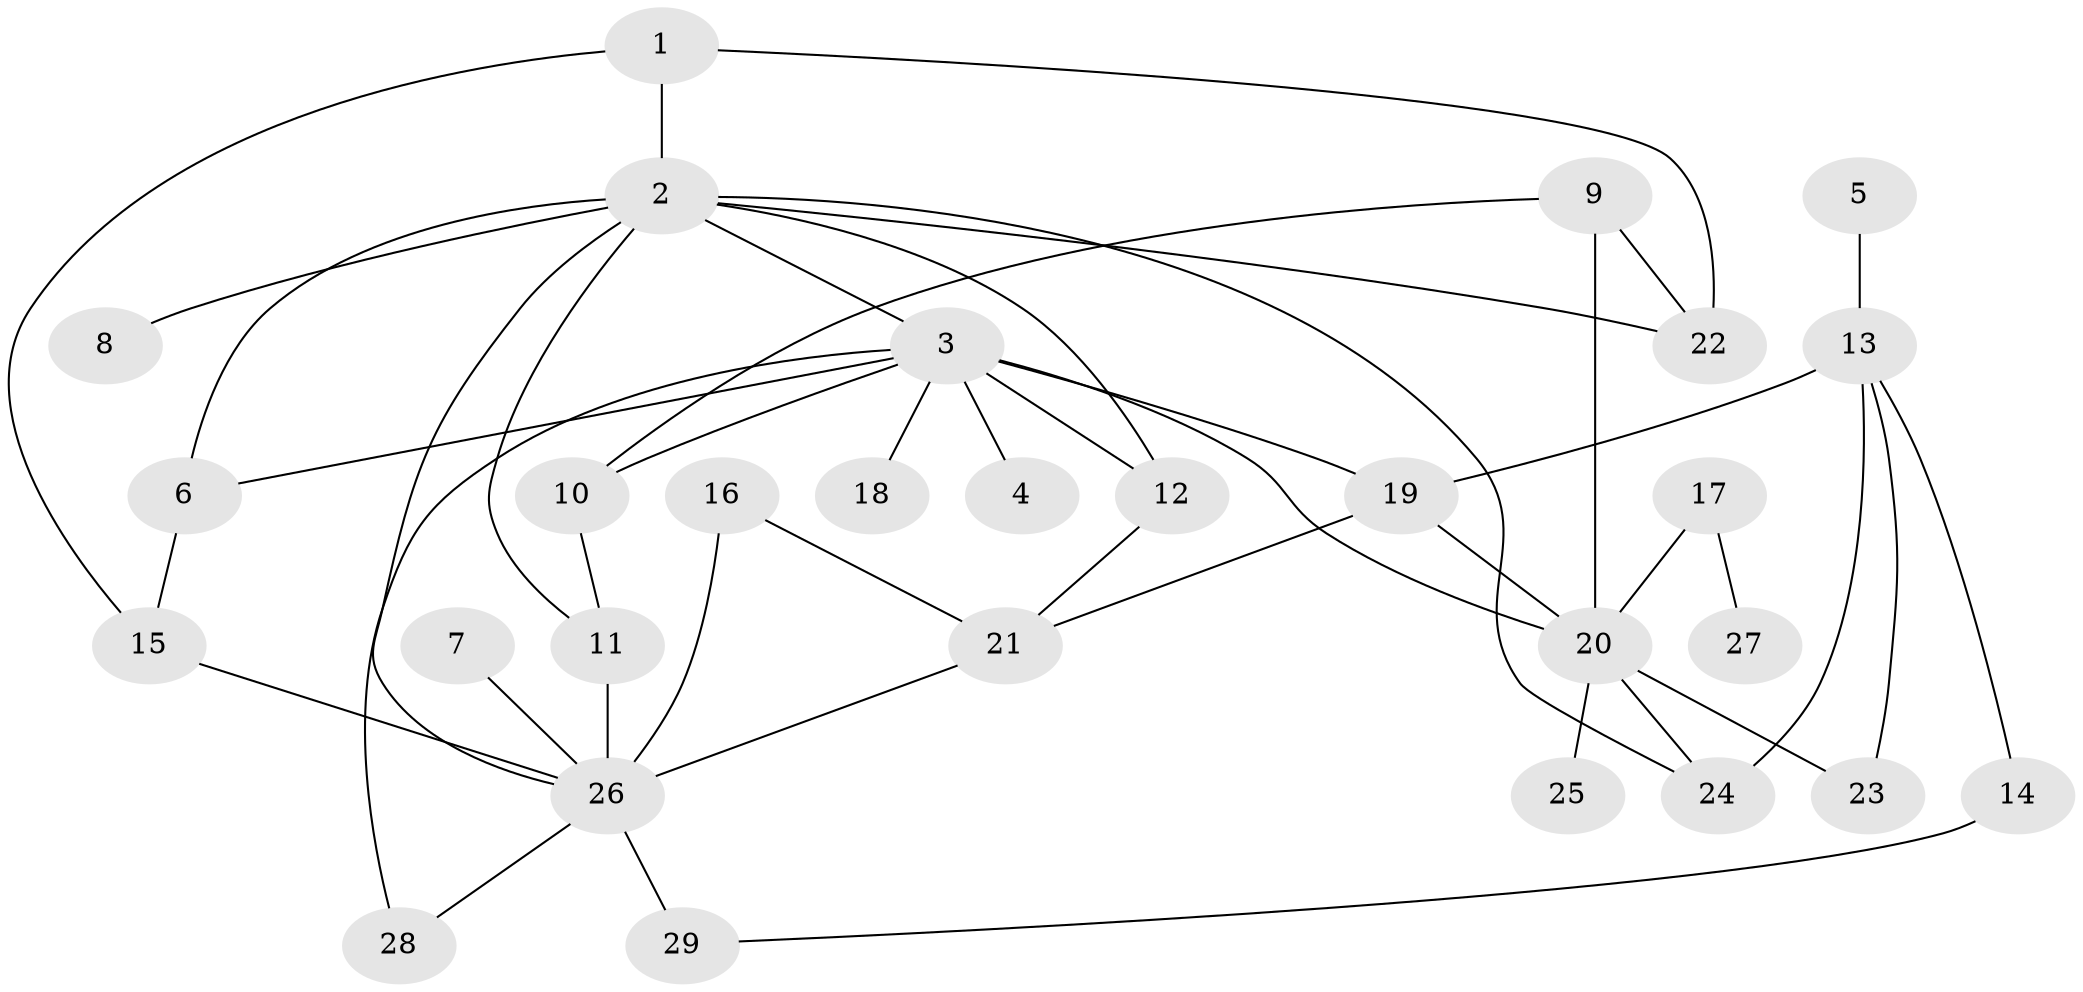 // original degree distribution, {6: 0.034482758620689655, 4: 0.1206896551724138, 9: 0.017241379310344827, 3: 0.29310344827586204, 5: 0.05172413793103448, 2: 0.3275862068965517, 1: 0.15517241379310345}
// Generated by graph-tools (version 1.1) at 2025/49/03/09/25 03:49:18]
// undirected, 29 vertices, 46 edges
graph export_dot {
graph [start="1"]
  node [color=gray90,style=filled];
  1;
  2;
  3;
  4;
  5;
  6;
  7;
  8;
  9;
  10;
  11;
  12;
  13;
  14;
  15;
  16;
  17;
  18;
  19;
  20;
  21;
  22;
  23;
  24;
  25;
  26;
  27;
  28;
  29;
  1 -- 2 [weight=1.0];
  1 -- 15 [weight=1.0];
  1 -- 22 [weight=1.0];
  2 -- 3 [weight=1.0];
  2 -- 6 [weight=1.0];
  2 -- 8 [weight=1.0];
  2 -- 11 [weight=1.0];
  2 -- 12 [weight=1.0];
  2 -- 22 [weight=1.0];
  2 -- 24 [weight=1.0];
  2 -- 26 [weight=1.0];
  3 -- 4 [weight=1.0];
  3 -- 6 [weight=1.0];
  3 -- 10 [weight=1.0];
  3 -- 12 [weight=1.0];
  3 -- 18 [weight=1.0];
  3 -- 19 [weight=1.0];
  3 -- 20 [weight=2.0];
  3 -- 28 [weight=1.0];
  5 -- 13 [weight=1.0];
  6 -- 15 [weight=1.0];
  7 -- 26 [weight=1.0];
  9 -- 10 [weight=1.0];
  9 -- 20 [weight=1.0];
  9 -- 22 [weight=1.0];
  10 -- 11 [weight=1.0];
  11 -- 26 [weight=1.0];
  12 -- 21 [weight=1.0];
  13 -- 14 [weight=1.0];
  13 -- 19 [weight=1.0];
  13 -- 23 [weight=1.0];
  13 -- 24 [weight=2.0];
  14 -- 29 [weight=1.0];
  15 -- 26 [weight=1.0];
  16 -- 21 [weight=1.0];
  16 -- 26 [weight=2.0];
  17 -- 20 [weight=2.0];
  17 -- 27 [weight=1.0];
  19 -- 20 [weight=1.0];
  19 -- 21 [weight=1.0];
  20 -- 23 [weight=1.0];
  20 -- 24 [weight=1.0];
  20 -- 25 [weight=1.0];
  21 -- 26 [weight=1.0];
  26 -- 28 [weight=1.0];
  26 -- 29 [weight=1.0];
}

